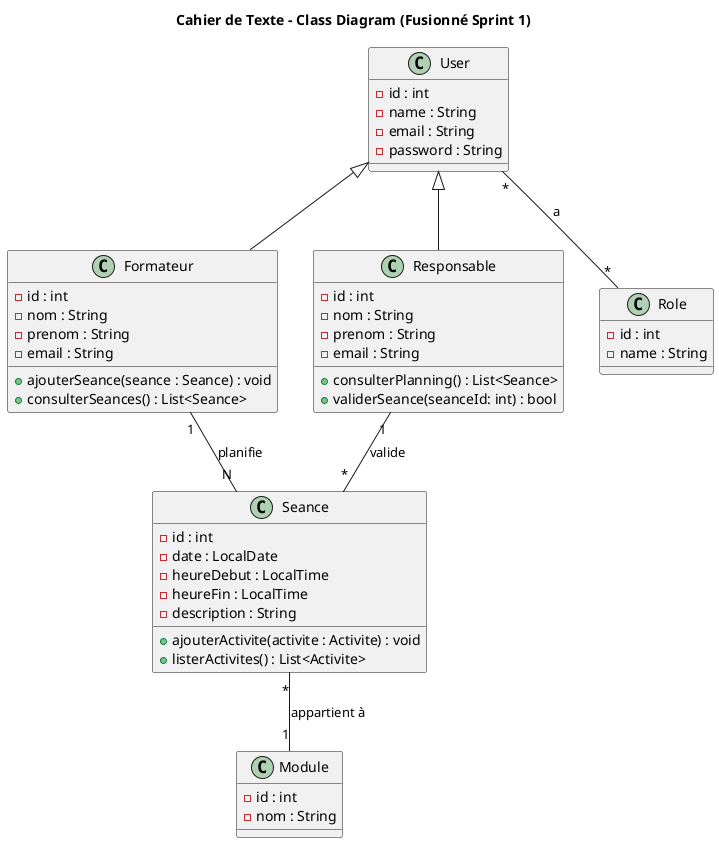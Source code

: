 @startuml
title Cahier de Texte - Class Diagram (Fusionné Sprint 1)

' ==== Classes principales ====
class Formateur {
    - id : int
    - nom : String
    - prenom : String
    - email : String
    + ajouterSeance(seance : Seance) : void
    + consulterSeances() : List<Seance>
}

class Seance {
    - id : int
    - date : LocalDate
    - heureDebut : LocalTime
    - heureFin : LocalTime
    - description : String
    + ajouterActivite(activite : Activite) : void
    + listerActivites() : List<Activite>
}


class Module {
    - id : int
    - nom : String
}

class Responsable {
    - id : int
    - nom : String
    - prenom : String
    - email : String
    + consulterPlanning() : List<Seance>
    + validerSeance(seanceId: int) : bool
}

class Role {
    - id : int
    - name : String
}

class User {
    - id : int
    - name : String
    - email : String
    - password : String
}

' ==== Relations ====
Formateur "1" -- "N" Seance : "planifie"
Seance "*" -- "1" Module : "appartient à"
Responsable "1" -- "*" Seance : "valide"

User "*" -- "*" Role : "a"
User <|-- Formateur
User <|-- Responsable

@enduml
